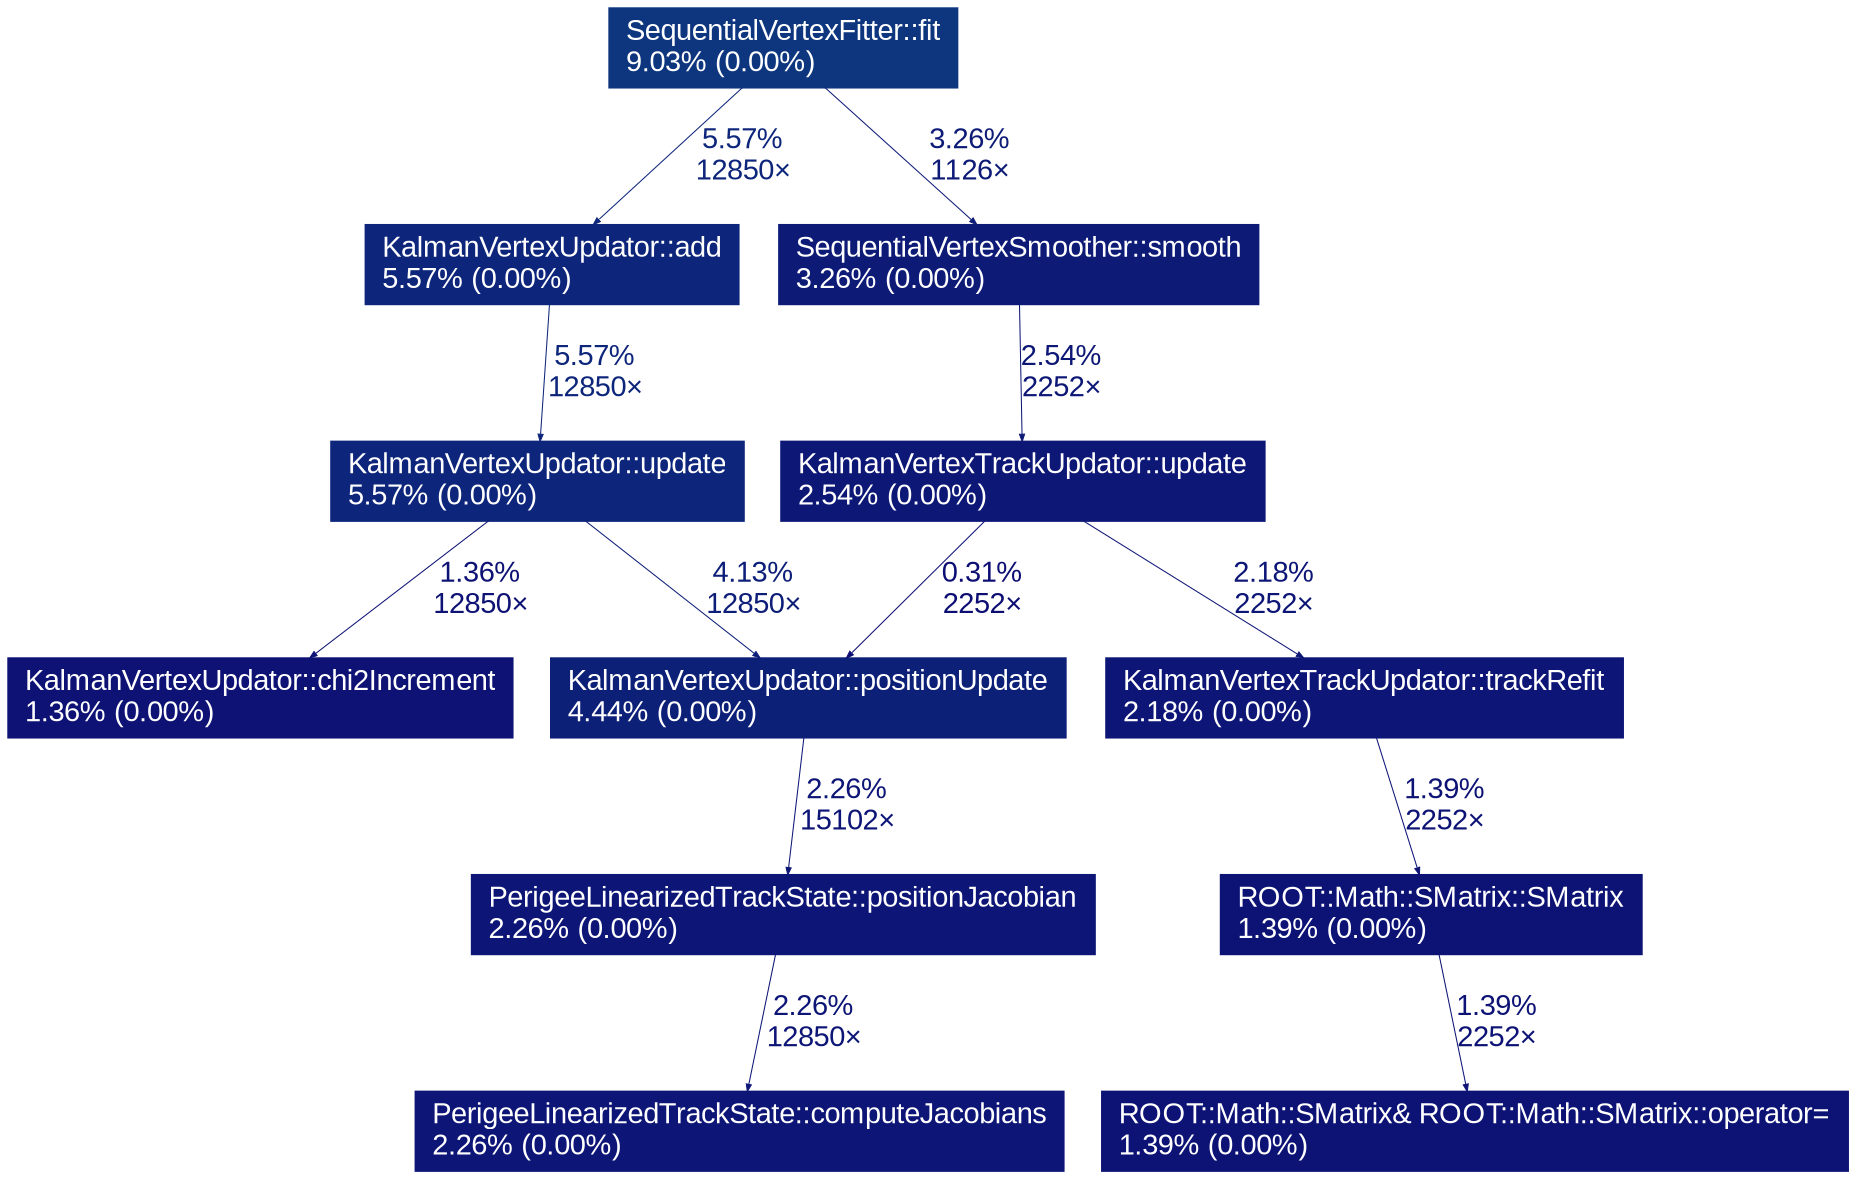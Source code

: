 digraph {
	graph [fontname=Arial];
	node [fontcolor=white,
		fontname=Arial,
		label="\N",
		shape=box,
		style=filled
	];
	edge [fontname=Arial];
	"KalmanVertexTrackUpdator<5u>::trackRefit(VertexState const&, ReferenceCountingPointer<LinearizedTrackState<5u> >, float) const"	[color="#0d1676",
		fontcolor="#ffffff",
		label="KalmanVertexTrackUpdator::trackRefit\l2.18% (0.00%)\l"];
	_ff2d67a47cfac475671aa1360327e2c7b55eaded	[color="#0d1375",
		fontcolor="#ffffff",
		label="ROOT::Math::SMatrix::SMatrix\l1.39% (0.00%)\l"];
	"KalmanVertexTrackUpdator<5u>::trackRefit(VertexState const&, ReferenceCountingPointer<LinearizedTrackState<5u> >, float) const" -> _ff2d67a47cfac475671aa1360327e2c7b55eaded	[arrowsize=0.35,
		color="#0d1375",
		fontcolor="#0d1375",
		label="1.39%\n2252×",
		penwidth=0.50];
	_69818e289b8cfcf319dbb04c9d3e626dc53f9fe4	[color="#0d1375",
		fontcolor="#ffffff",
		label="ROOT::Math::SMatrix& ROOT::Math::SMatrix::operator=\l1.39% (0.00%)\l"];
	_ff2d67a47cfac475671aa1360327e2c7b55eaded -> _69818e289b8cfcf319dbb04c9d3e626dc53f9fe4	[arrowsize=0.35,
		color="#0d1375",
		fontcolor="#0d1375",
		label="1.39%\n2252×",
		penwidth=0.50];
	"KalmanVertexTrackUpdator<5u>::update(CachingVertex<5u> const&, ReferenceCountingPointer<VertexTrack<5u> >) const"	[color="#0d1776",
		fontcolor="#ffffff",
		label="KalmanVertexTrackUpdator::update\l2.54% (0.00%)\l"];
	"KalmanVertexTrackUpdator<5u>::update(CachingVertex<5u> const&, ReferenceCountingPointer<VertexTrack<5u> >) const" -> "KalmanVertexTrackUpdator<5u>::trackRefit(VertexState const&, ReferenceCountingPointer<LinearizedTrackState<5u> >, float) const"	[arrowsize=0.35,
		color="#0d1676",
		fontcolor="#0d1676",
		label="2.18%\n2252×",
		penwidth=0.50];
	"KalmanVertexUpdator<5u>::positionUpdate(VertexState const&, ReferenceCountingPointer<LinearizedTrackState<5u> >, float, int) const"	[color="#0d2078",
		fontcolor="#ffffff",
		label="KalmanVertexUpdator::positionUpdate\l4.44% (0.00%)\l"];
	"KalmanVertexTrackUpdator<5u>::update(CachingVertex<5u> const&, ReferenceCountingPointer<VertexTrack<5u> >) const" -> "KalmanVertexUpdator<5u>::positionUpdate(VertexState const&, ReferenceCountingPointer<LinearizedTrackState<5u> >, float, int) const"	[arrowsize=0.35,
		color="#0d0e73",
		fontcolor="#0d0e73",
		label="0.31%\n2252×",
		penwidth=0.50];
	"PerigeeLinearizedTrackState::positionJacobian() const"	[color="#0d1676",
		fontcolor="#ffffff",
		label="PerigeeLinearizedTrackState::positionJacobian\l2.26% (0.00%)\l"];
	"KalmanVertexUpdator<5u>::positionUpdate(VertexState const&, ReferenceCountingPointer<LinearizedTrackState<5u> >, float, int) const" -> "PerigeeLinearizedTrackState::positionJacobian() const"	[arrowsize=0.35,
		color="#0d1676",
		fontcolor="#0d1676",
		label="2.26%\n15102×",
		penwidth=0.50];
	"PerigeeLinearizedTrackState::computeJacobians() const"	[color="#0d1676",
		fontcolor="#ffffff",
		label="PerigeeLinearizedTrackState::computeJacobians\l2.26% (0.00%)\l"];
	"PerigeeLinearizedTrackState::positionJacobian() const" -> "PerigeeLinearizedTrackState::computeJacobians() const"	[arrowsize=0.35,
		color="#0d1676",
		fontcolor="#0d1676",
		label="2.26%\n12850×",
		penwidth=0.50];
	"KalmanVertexUpdator<5u>::add(CachingVertex<5u> const&, ReferenceCountingPointer<VertexTrack<5u> >) const"	[color="#0d257a",
		fontcolor="#ffffff",
		label="KalmanVertexUpdator::add\l5.57% (0.00%)\l"];
	"KalmanVertexUpdator<5u>::update(CachingVertex<5u> const&, ReferenceCountingPointer<VertexTrack<5u> >, float, int) const"	[color="#0d257a",
		fontcolor="#ffffff",
		label="KalmanVertexUpdator::update\l5.57% (0.00%)\l"];
	"KalmanVertexUpdator<5u>::add(CachingVertex<5u> const&, ReferenceCountingPointer<VertexTrack<5u> >) const" -> "KalmanVertexUpdator<5u>::update(CachingVertex<5u> const&, ReferenceCountingPointer<VertexTrack<5u> >, float, int) const"	[arrowsize=0.35,
		color="#0d257a",
		fontcolor="#0d257a",
		label="5.57%\n12850×",
		penwidth=0.50];
	"KalmanVertexUpdator<5u>::update(CachingVertex<5u> const&, ReferenceCountingPointer<VertexTrack<5u> >, float, int) const" -> "KalmanVertexUpdator<5u>::positionUpdate(VertexState const&, ReferenceCountingPointer<LinearizedTrackState<5u> >, float, int) const"	[arrowsize=0.35,
		color="#0d1e78",
		fontcolor="#0d1e78",
		label="4.13%\n12850×",
		penwidth=0.50];
	"KalmanVertexUpdator<5u>::chi2Increment(VertexState const&, VertexState const&, ReferenceCountingPointer<LinearizedTrackState<5u> >, \
float) const"	[color="#0d1274",
		fontcolor="#ffffff",
		label="KalmanVertexUpdator::chi2Increment\l1.36% (0.00%)\l"];
	"KalmanVertexUpdator<5u>::update(CachingVertex<5u> const&, ReferenceCountingPointer<VertexTrack<5u> >, float, int) const" -> "KalmanVertexUpdator<5u>::chi2Increment(VertexState const&, VertexState const&, ReferenceCountingPointer<LinearizedTrackState<5u> >, \
float) const"	[arrowsize=0.35,
		color="#0d1274",
		fontcolor="#0d1274",
		label="1.36%\n12850×",
		penwidth=0.50];
	"SequentialVertexFitter<5u>::fit(std::vector<ReferenceCountingPointer<VertexTrack<5u> >, std::allocator<ReferenceCountingPointer<\
VertexTrack<5u> > > > const&, VertexState, bool) const"	[color="#0d367e",
		fontcolor="#ffffff",
		label="SequentialVertexFitter::fit\l9.03% (0.00%)\l"];
	"SequentialVertexFitter<5u>::fit(std::vector<ReferenceCountingPointer<VertexTrack<5u> >, std::allocator<ReferenceCountingPointer<\
VertexTrack<5u> > > > const&, VertexState, bool) const" -> "KalmanVertexUpdator<5u>::add(CachingVertex<5u> const&, ReferenceCountingPointer<VertexTrack<5u> >) const"	[arrowsize=0.35,
		color="#0d257a",
		fontcolor="#0d257a",
		label="5.57%\n12850×",
		penwidth=0.50];
	"SequentialVertexSmoother<5u>::smooth(CachingVertex<5u> const&) const"	[color="#0d1b77",
		fontcolor="#ffffff",
		label="SequentialVertexSmoother::smooth\l3.26% (0.00%)\l"];
	"SequentialVertexFitter<5u>::fit(std::vector<ReferenceCountingPointer<VertexTrack<5u> >, std::allocator<ReferenceCountingPointer<\
VertexTrack<5u> > > > const&, VertexState, bool) const" -> "SequentialVertexSmoother<5u>::smooth(CachingVertex<5u> const&) const"	[arrowsize=0.35,
		color="#0d1b77",
		fontcolor="#0d1b77",
		label="3.26%\n1126×",
		penwidth=0.50];
	"SequentialVertexSmoother<5u>::smooth(CachingVertex<5u> const&) const" -> "KalmanVertexTrackUpdator<5u>::update(CachingVertex<5u> const&, ReferenceCountingPointer<VertexTrack<5u> >) const"	[arrowsize=0.35,
		color="#0d1776",
		fontcolor="#0d1776",
		label="2.54%\n2252×",
		penwidth=0.50];
}
